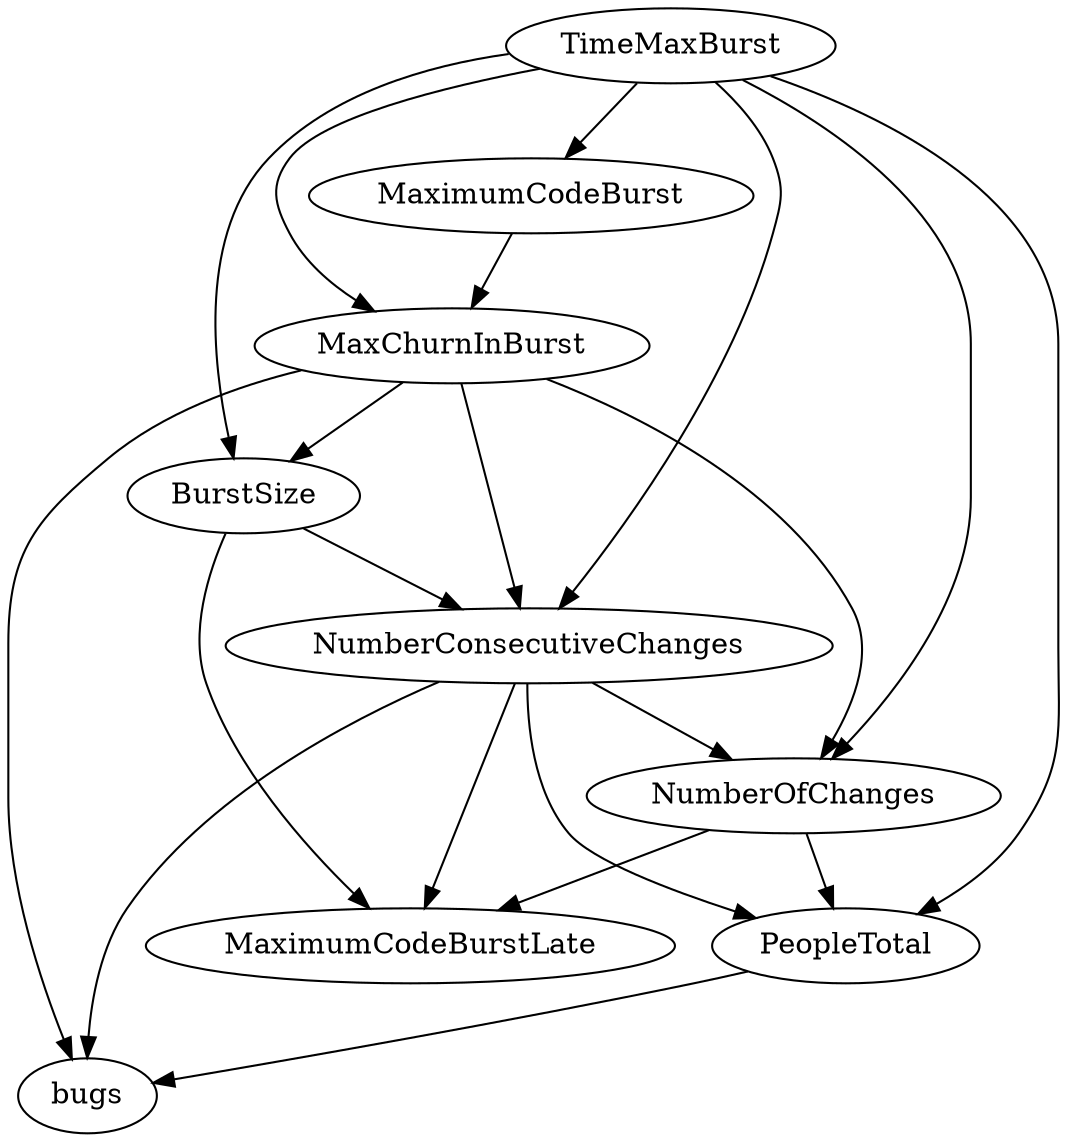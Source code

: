 digraph {
   bugs;
   MaximumCodeBurst;
   NumberOfChanges;
   MaxChurnInBurst;
   BurstSize;
   TimeMaxBurst;
   NumberConsecutiveChanges;
   MaximumCodeBurstLate;
   PeopleTotal;
   MaximumCodeBurst -> MaxChurnInBurst;
   NumberOfChanges -> MaximumCodeBurstLate;
   NumberOfChanges -> PeopleTotal;
   MaxChurnInBurst -> bugs;
   MaxChurnInBurst -> NumberOfChanges;
   MaxChurnInBurst -> BurstSize;
   MaxChurnInBurst -> NumberConsecutiveChanges;
   BurstSize -> NumberConsecutiveChanges;
   BurstSize -> MaximumCodeBurstLate;
   TimeMaxBurst -> MaximumCodeBurst;
   TimeMaxBurst -> NumberOfChanges;
   TimeMaxBurst -> MaxChurnInBurst;
   TimeMaxBurst -> BurstSize;
   TimeMaxBurst -> NumberConsecutiveChanges;
   TimeMaxBurst -> PeopleTotal;
   NumberConsecutiveChanges -> bugs;
   NumberConsecutiveChanges -> NumberOfChanges;
   NumberConsecutiveChanges -> MaximumCodeBurstLate;
   NumberConsecutiveChanges -> PeopleTotal;
   PeopleTotal -> bugs;
}
